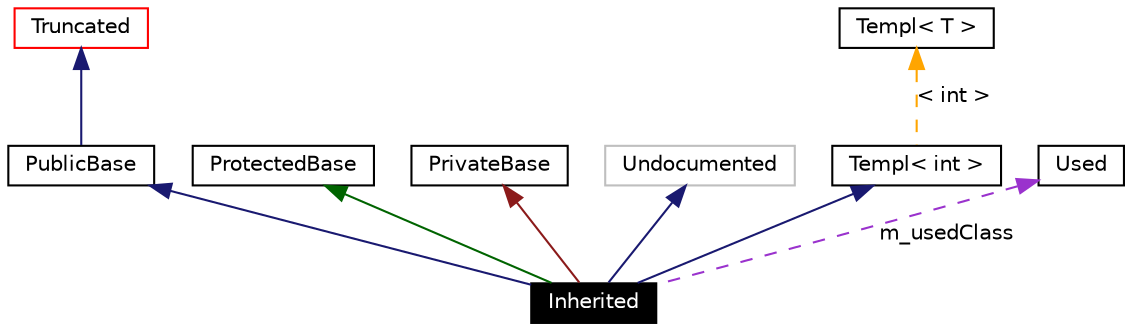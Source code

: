 digraph G
{
  bgcolor="transparent";
  edge [fontname="Helvetica",fontsize=10,labelfontname="Helvetica",labelfontsize=10];
  node [fontname="Helvetica",fontsize=10,shape=record];
  Node9 [shape="box",label="Inherited",fontsize=10,height=0.2,width=0.4,fontname="Helvetica",color="black",style="filled" fontcolor="white"];
  Node10 -> Node9 [dir=back,color="midnightblue",fontsize=10,style="solid",fontname="Helvetica"];
  Node10 [shape="box",label="PublicBase",fontsize=10,height=0.2,width=0.4,fontname="Helvetica",color="black",URL="$classPublicBase.html"];
  Node11 -> Node10 [dir=back,color="midnightblue",fontsize=10,style="solid",fontname="Helvetica"];
  Node11 [shape="box",label="Truncated",fontsize=10,height=0.2,width=0.4,fontname="Helvetica",color="red",URL="$classTruncated.html"];
  Node13 -> Node9 [dir=back,color="darkgreen",fontsize=10,style="solid",fontname="Helvetica"];
  Node13 [shape="box",label="ProtectedBase",fontsize=10,height=0.2,width=0.4,fontname="Helvetica",color="black",URL="$classProtectedBase.html"];
  Node14 -> Node9 [dir=back,color="firebrick4",fontsize=10,style="solid",fontname="Helvetica"];
  Node14 [shape="box",label="PrivateBase",fontsize=10,height=0.2,width=0.4,fontname="Helvetica",color="black",URL="$classPrivateBase.html"];
  Node15 -> Node9 [dir=back,color="midnightblue",fontsize=10,style="solid",fontname="Helvetica"];
  Node15 [shape="box",label="Undocumented",fontsize=10,height=0.2,width=0.4,fontname="Helvetica",color="grey75"];
  Node16 -> Node9 [dir=back,color="midnightblue",fontsize=10,style="solid",fontname="Helvetica"];
  Node16 [shape="box",label="Templ< int >",fontsize=10,height=0.2,width=0.4,fontname="Helvetica",color="black",URL="$classTempl.html"];
  Node17 -> Node16 [dir=back,color="orange",fontsize=10,style="dashed",label="< int >",fontname="Helvetica"];
  Node17 [shape="box",label="Templ< T >",fontsize=10,height=0.2,width=0.4,fontname="Helvetica",color="black",URL="$classTempl.html"];
  Node18 -> Node9 [dir=back,color="darkorchid3",fontsize=10,style="dashed",label="m_usedClass",fontname="Helvetica"];
  Node18 [shape="box",label="Used",fontsize=10,height=0.2,width=0.4,fontname="Helvetica",color="black",URL="$classUsed.html"];
}
